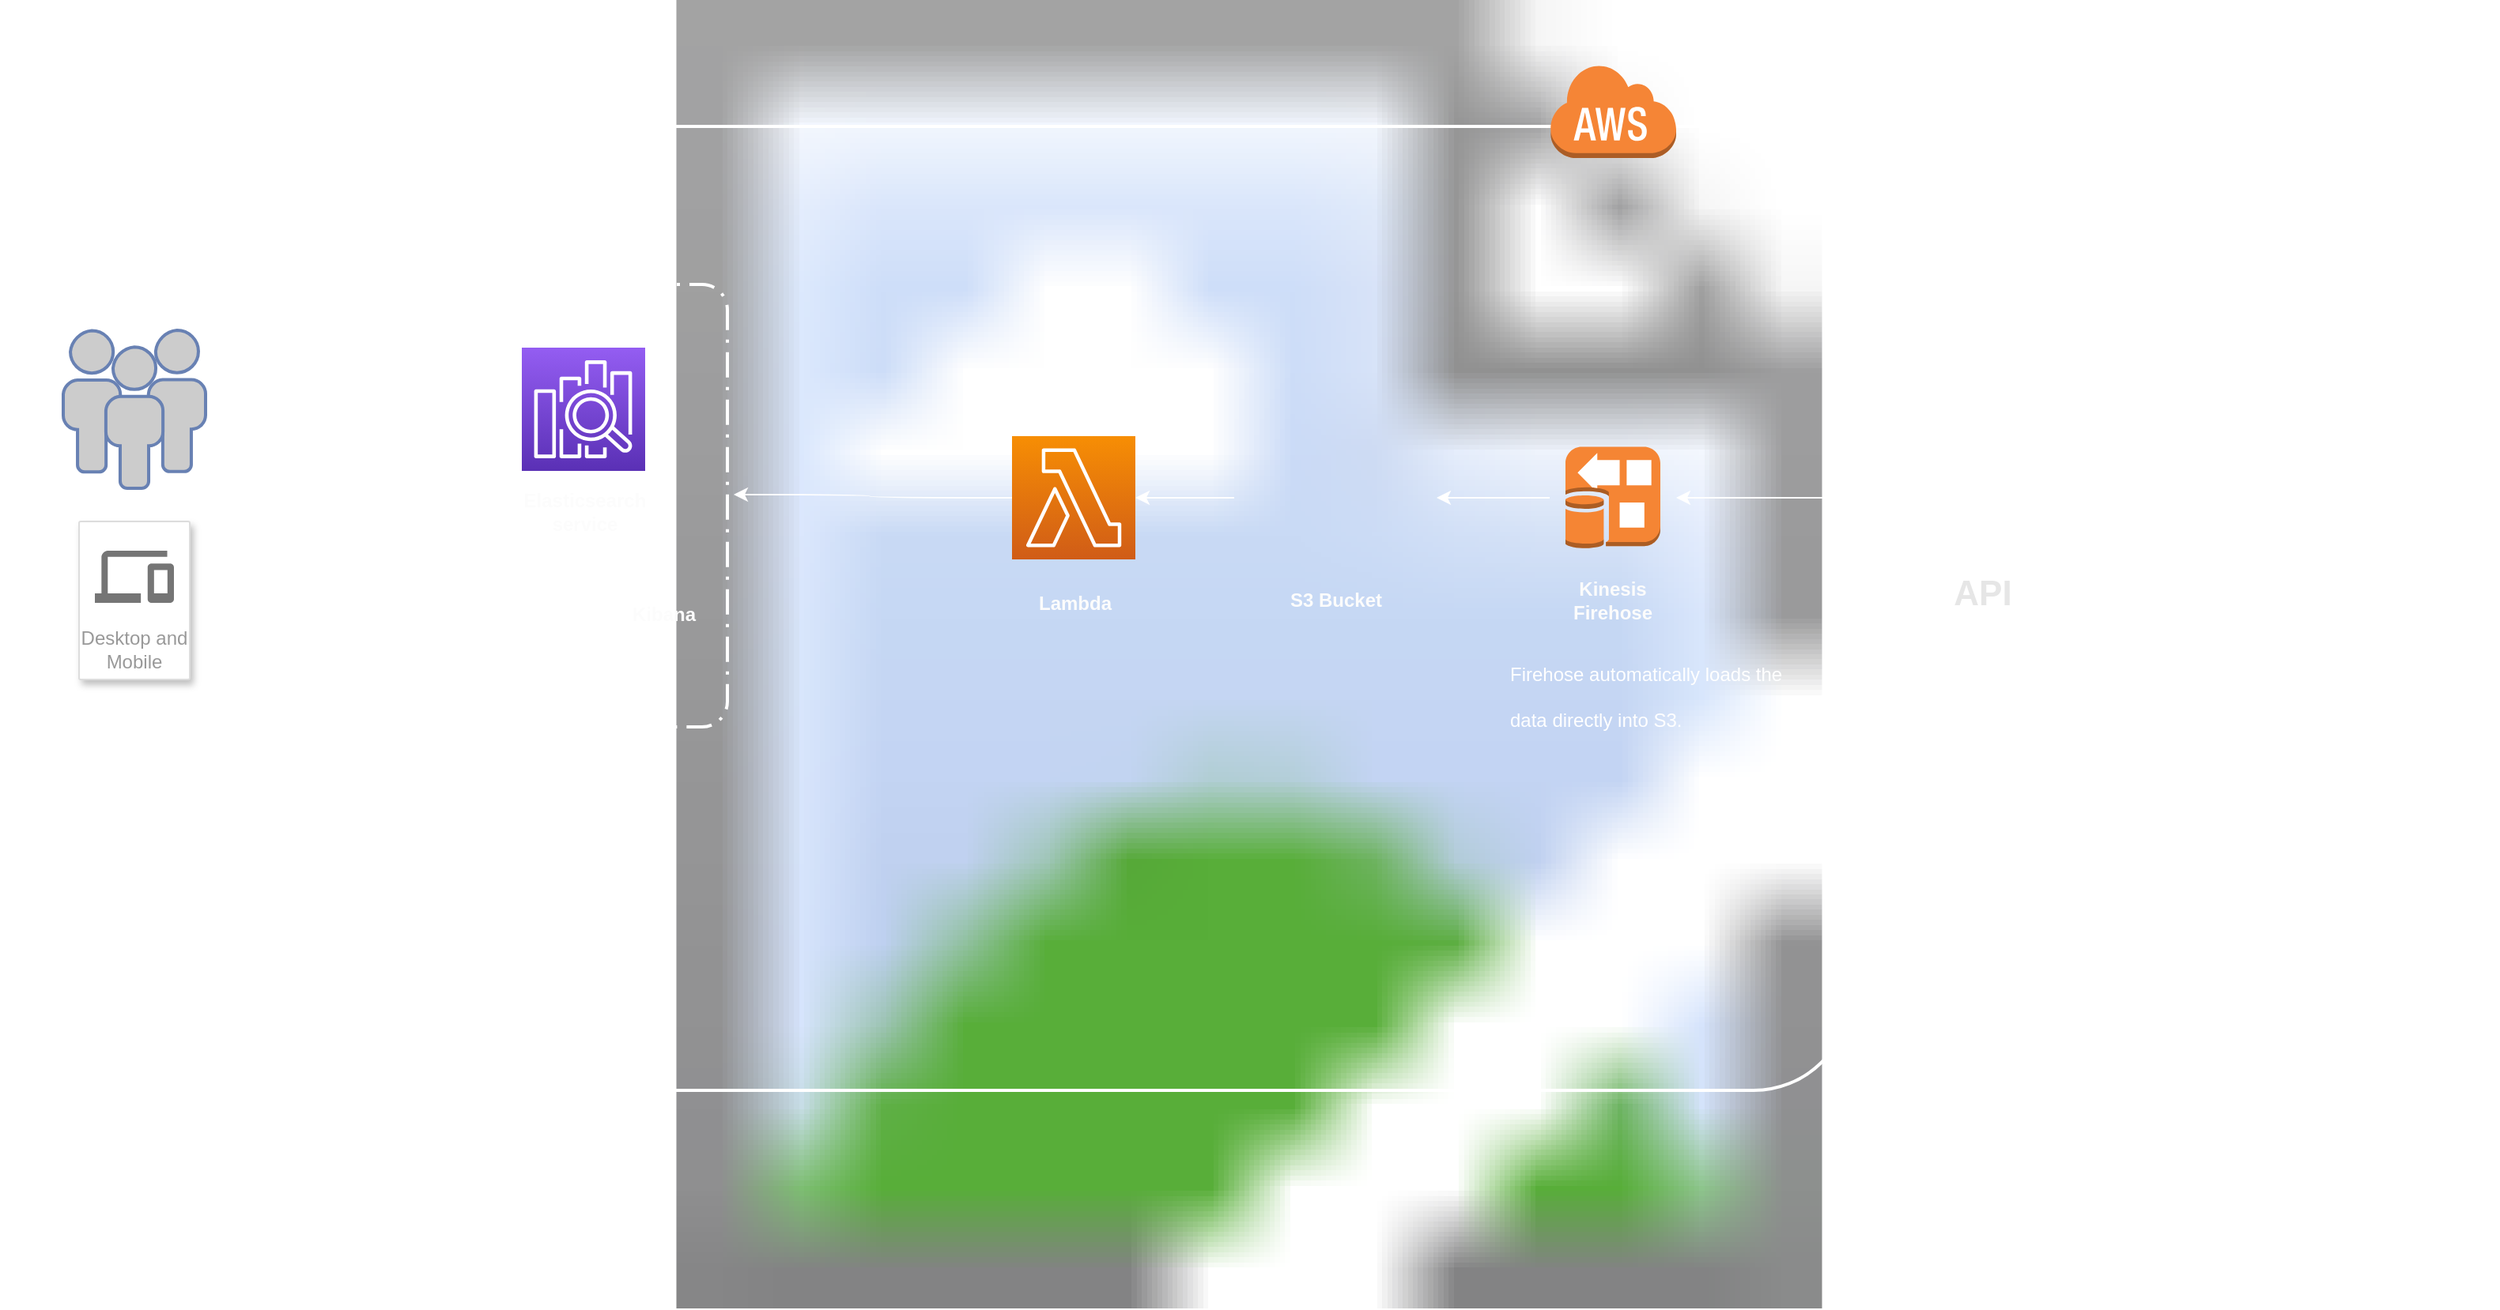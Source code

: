 <mxfile version="12.6.4" type="github"><diagram id="Gho3t6orIwdGERXmOVpN" name="Page-1"><mxGraphModel dx="1422" dy="700" grid="1" gridSize="10" guides="1" tooltips="1" connect="1" arrows="1" fold="1" page="1" pageScale="1" pageWidth="1169" pageHeight="827" backgroundImage="{&quot;src&quot;:&quot;https://hookagency.com/wp-content/uploads/2015/11/green-to-blue-ui-gradient-background.jpg&quot;,&quot;width&quot;:&quot;1580&quot;,&quot;height&quot;:&quot;828&quot;}" math="0" shadow="0"><root><mxCell id="0"/><mxCell id="1" parent="0"/><mxCell id="B02nFkqHWHC7AFVquLc7-2" value="" style="rounded=1;arcSize=10;dashed=0;fillColor=none;gradientColor=none;strokeWidth=2;strokeColor=#FFFFFF;" vertex="1" parent="1"><mxGeometry x="230" y="80" width="940" height="610" as="geometry"/></mxCell><mxCell id="B02nFkqHWHC7AFVquLc7-3" value="" style="dashed=0;html=1;shape=mxgraph.aws3.cloud;fillColor=#F58536;gradientColor=none;dashed=0;" vertex="1" parent="1"><mxGeometry x="980" y="40" width="80" height="60" as="geometry"/></mxCell><mxCell id="B02nFkqHWHC7AFVquLc7-4" value="" style="rounded=1;arcSize=10;dashed=1;fillColor=none;gradientColor=none;dashPattern=8 3 1 3;strokeWidth=2;strokeColor=#FFFFFF;" vertex="1" parent="1"><mxGeometry x="300" y="180" width="160" height="280" as="geometry"/></mxCell><mxCell id="B02nFkqHWHC7AFVquLc7-5" value="" style="outlineConnect=0;fontColor=#232F3E;gradientColor=#945DF2;gradientDirection=north;fillColor=#5A30B5;strokeColor=#ffffff;dashed=0;verticalLabelPosition=bottom;verticalAlign=top;align=center;html=1;fontSize=12;fontStyle=0;aspect=fixed;shape=mxgraph.aws4.resourceIcon;resIcon=mxgraph.aws4.elasticsearch_service;" vertex="1" parent="1"><mxGeometry x="330" y="220" width="78" height="78" as="geometry"/></mxCell><mxCell id="B02nFkqHWHC7AFVquLc7-6" value="&lt;font color=&quot;#fcfcfc&quot;&gt;&lt;b&gt;Elasticsearch service&lt;/b&gt;&lt;/font&gt;" style="text;html=1;strokeColor=none;fillColor=none;align=center;verticalAlign=middle;whiteSpace=wrap;rounded=0;" vertex="1" parent="1"><mxGeometry x="330" y="309" width="80" height="30" as="geometry"/></mxCell><mxCell id="B02nFkqHWHC7AFVquLc7-20" style="edgeStyle=orthogonalEdgeStyle;rounded=0;orthogonalLoop=1;jettySize=auto;html=1;entryX=-0.009;entryY=0.793;entryDx=0;entryDy=0;entryPerimeter=0;fillColor=#f5f5f5;strokeColor=#FFFFFF;curved=1;" edge="1" parent="1" source="B02nFkqHWHC7AFVquLc7-9" target="B02nFkqHWHC7AFVquLc7-4"><mxGeometry relative="1" as="geometry"/></mxCell><mxCell id="B02nFkqHWHC7AFVquLc7-9" value="" style="fontColor=#0066CC;verticalAlign=top;verticalLabelPosition=bottom;labelPosition=center;align=center;html=1;outlineConnect=0;fillColor=#CCCCCC;strokeColor=#6881B3;gradientColor=none;gradientDirection=north;strokeWidth=2;shape=mxgraph.networks.users;" vertex="1" parent="1"><mxGeometry x="40" y="209" width="90" height="100" as="geometry"/></mxCell><mxCell id="B02nFkqHWHC7AFVquLc7-18" value="Desktop and Mobile" style="strokeColor=#dddddd;shadow=1;strokeWidth=1;rounded=1;absoluteArcSize=1;arcSize=2;labelPosition=center;verticalLabelPosition=middle;align=center;verticalAlign=bottom;spacingLeft=0;fontColor=#999999;fontSize=12;whiteSpace=wrap;spacingBottom=2;" vertex="1" parent="1"><mxGeometry x="50" y="330" width="70" height="100" as="geometry"/></mxCell><mxCell id="B02nFkqHWHC7AFVquLc7-19" value="" style="dashed=0;connectable=0;html=1;fillColor=#757575;strokeColor=none;shape=mxgraph.gcp2.desktop_and_mobile;part=1;" vertex="1" parent="B02nFkqHWHC7AFVquLc7-18"><mxGeometry x="0.5" width="50" height="33" relative="1" as="geometry"><mxPoint x="-25" y="18.5" as="offset"/></mxGeometry></mxCell><mxCell id="B02nFkqHWHC7AFVquLc7-21" value="" style="shape=image;html=1;verticalAlign=top;verticalLabelPosition=bottom;labelBackgroundColor=#ffffff;imageAspect=0;aspect=fixed;image=https://cdn4.iconfinder.com/data/icons/logos-brands-5/24/kibana-128.png;strokeColor=#FFFFFF;fontColor=#E6E6E6;" vertex="1" parent="1"><mxGeometry x="330" y="360" width="58" height="58" as="geometry"/></mxCell><mxCell id="B02nFkqHWHC7AFVquLc7-22" value="&lt;font color=&quot;#fcfcfc&quot;&gt;&lt;b&gt;Kibana&lt;/b&gt;&lt;/font&gt;" style="text;html=1;strokeColor=none;fillColor=none;align=center;verticalAlign=middle;whiteSpace=wrap;rounded=0;" vertex="1" parent="1"><mxGeometry x="380" y="366" width="80" height="46" as="geometry"/></mxCell><mxCell id="B02nFkqHWHC7AFVquLc7-26" style="edgeStyle=orthogonalEdgeStyle;rounded=0;orthogonalLoop=1;jettySize=auto;html=1;strokeColor=#FFFFFF;fontColor=#E6E6E6;curved=1;" edge="1" parent="1" source="B02nFkqHWHC7AFVquLc7-25"><mxGeometry relative="1" as="geometry"><mxPoint x="1060" y="315" as="targetPoint"/><Array as="points"><mxPoint x="1120" y="315"/><mxPoint x="1120" y="315"/></Array></mxGeometry></mxCell><mxCell id="B02nFkqHWHC7AFVquLc7-25" value="" style="shape=image;html=1;verticalAlign=top;verticalLabelPosition=bottom;labelBackgroundColor=#ffffff;imageAspect=0;aspect=fixed;image=https://cdn3.iconfinder.com/data/icons/capsocial-round/500/twitter-128.png;strokeColor=#FFFFFF;fontColor=#E6E6E6;" vertex="1" parent="1"><mxGeometry x="1210" y="271" width="88" height="88" as="geometry"/></mxCell><mxCell id="B02nFkqHWHC7AFVquLc7-27" value="&lt;b&gt;&lt;font style=&quot;font-size: 22px&quot;&gt;API&lt;/font&gt;&lt;/b&gt;" style="text;html=1;strokeColor=none;fillColor=none;align=center;verticalAlign=middle;whiteSpace=wrap;rounded=0;fontColor=#E6E6E6;" vertex="1" parent="1"><mxGeometry x="1234" y="366" width="40" height="20" as="geometry"/></mxCell><mxCell id="B02nFkqHWHC7AFVquLc7-34" style="edgeStyle=orthogonalEdgeStyle;rounded=0;orthogonalLoop=1;jettySize=auto;html=1;strokeColor=#FFFFFF;fontColor=#E6E6E6;curved=1;" edge="1" parent="1" target="B02nFkqHWHC7AFVquLc7-33"><mxGeometry relative="1" as="geometry"><mxPoint x="980" y="315" as="sourcePoint"/><Array as="points"><mxPoint x="960" y="315"/><mxPoint x="960" y="315"/></Array></mxGeometry></mxCell><mxCell id="B02nFkqHWHC7AFVquLc7-32" value="&lt;font color=&quot;#fcfcfc&quot;&gt;&lt;b&gt;S3 Bucket&lt;/b&gt;&lt;/font&gt;" style="text;html=1;strokeColor=none;fillColor=none;align=center;verticalAlign=middle;whiteSpace=wrap;rounded=0;" vertex="1" parent="1"><mxGeometry x="804.5" y="357" width="80" height="46" as="geometry"/></mxCell><mxCell id="B02nFkqHWHC7AFVquLc7-38" style="edgeStyle=orthogonalEdgeStyle;curved=1;rounded=0;orthogonalLoop=1;jettySize=auto;html=1;strokeColor=#FFFFFF;fontColor=#E6E6E6;" edge="1" parent="1" source="B02nFkqHWHC7AFVquLc7-33" target="B02nFkqHWHC7AFVquLc7-35"><mxGeometry relative="1" as="geometry"/></mxCell><mxCell id="B02nFkqHWHC7AFVquLc7-33" value="" style="shape=image;html=1;verticalAlign=top;verticalLabelPosition=bottom;labelBackgroundColor=#ffffff;imageAspect=0;aspect=fixed;image=https://cdn2.iconfinder.com/data/icons/amazon-aws-stencils/100/Storage__Content_Delivery_Amazon_S3_Bucket-128.png;strokeColor=#FFFFFF;fontColor=#E6E6E6;" vertex="1" parent="1"><mxGeometry x="780.5" y="251" width="128" height="128" as="geometry"/></mxCell><mxCell id="B02nFkqHWHC7AFVquLc7-37" style="edgeStyle=orthogonalEdgeStyle;curved=1;rounded=0;orthogonalLoop=1;jettySize=auto;html=1;entryX=1.025;entryY=0.475;entryDx=0;entryDy=0;entryPerimeter=0;strokeColor=#FFFFFF;fontColor=#E6E6E6;" edge="1" parent="1" source="B02nFkqHWHC7AFVquLc7-35" target="B02nFkqHWHC7AFVquLc7-4"><mxGeometry relative="1" as="geometry"><Array as="points"><mxPoint x="550" y="315"/><mxPoint x="550" y="313"/></Array></mxGeometry></mxCell><mxCell id="B02nFkqHWHC7AFVquLc7-35" value="" style="outlineConnect=0;fontColor=#232F3E;gradientColor=#F78E04;gradientDirection=north;fillColor=#D05C17;strokeColor=#ffffff;dashed=0;verticalLabelPosition=bottom;verticalAlign=top;align=center;html=1;fontSize=12;fontStyle=0;aspect=fixed;shape=mxgraph.aws4.resourceIcon;resIcon=mxgraph.aws4.lambda;" vertex="1" parent="1"><mxGeometry x="640" y="276" width="78" height="78" as="geometry"/></mxCell><mxCell id="B02nFkqHWHC7AFVquLc7-36" value="&lt;font color=&quot;#fcfcfc&quot;&gt;&lt;b&gt;Lambda&lt;/b&gt;&lt;/font&gt;" style="text;html=1;strokeColor=none;fillColor=none;align=center;verticalAlign=middle;whiteSpace=wrap;rounded=0;" vertex="1" parent="1"><mxGeometry x="640" y="359" width="80" height="46" as="geometry"/></mxCell><mxCell id="B02nFkqHWHC7AFVquLc7-39" value="" style="outlineConnect=0;dashed=0;verticalLabelPosition=bottom;verticalAlign=top;align=center;html=1;shape=mxgraph.aws3.kinesis_firehose;fillColor=#F58534;gradientColor=none;strokeColor=#FFFFFF;fontColor=#E6E6E6;direction=west;rotation=180;flipV=0;flipH=1;" vertex="1" parent="1"><mxGeometry x="990" y="282.75" width="60" height="64.5" as="geometry"/></mxCell><mxCell id="B02nFkqHWHC7AFVquLc7-40" value="&lt;font color=&quot;#fcfcfc&quot;&gt;&lt;b&gt;Kinesis Firehose&lt;/b&gt;&lt;/font&gt;" style="text;html=1;strokeColor=none;fillColor=none;align=center;verticalAlign=middle;whiteSpace=wrap;rounded=0;" vertex="1" parent="1"><mxGeometry x="980" y="357" width="80" height="46" as="geometry"/></mxCell><mxCell id="B02nFkqHWHC7AFVquLc7-41" value="&lt;h1&gt;&lt;span style=&quot;font-weight: 400 ; font-size: 12px&quot;&gt;&lt;font color=&quot;#ffffff&quot;&gt;Firehose automatically loads the data directly into S3.&lt;/font&gt;&lt;/span&gt;&lt;/h1&gt;" style="text;html=1;strokeColor=none;fillColor=none;spacing=5;spacingTop=-20;whiteSpace=wrap;overflow=hidden;rounded=0;fontColor=#E6E6E6;" vertex="1" parent="1"><mxGeometry x="950" y="403" width="190" height="120" as="geometry"/></mxCell></root></mxGraphModel></diagram></mxfile>